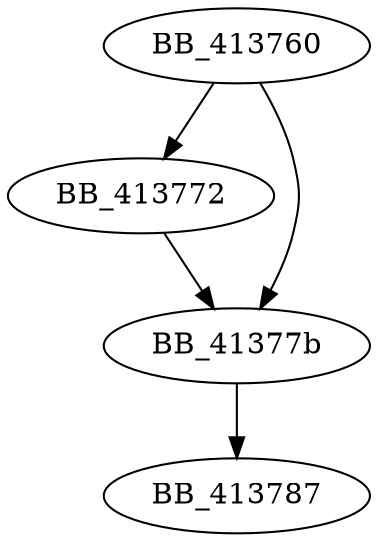 DiGraph sub_413760{
BB_413760->BB_413772
BB_413760->BB_41377b
BB_413772->BB_41377b
BB_41377b->BB_413787
}
